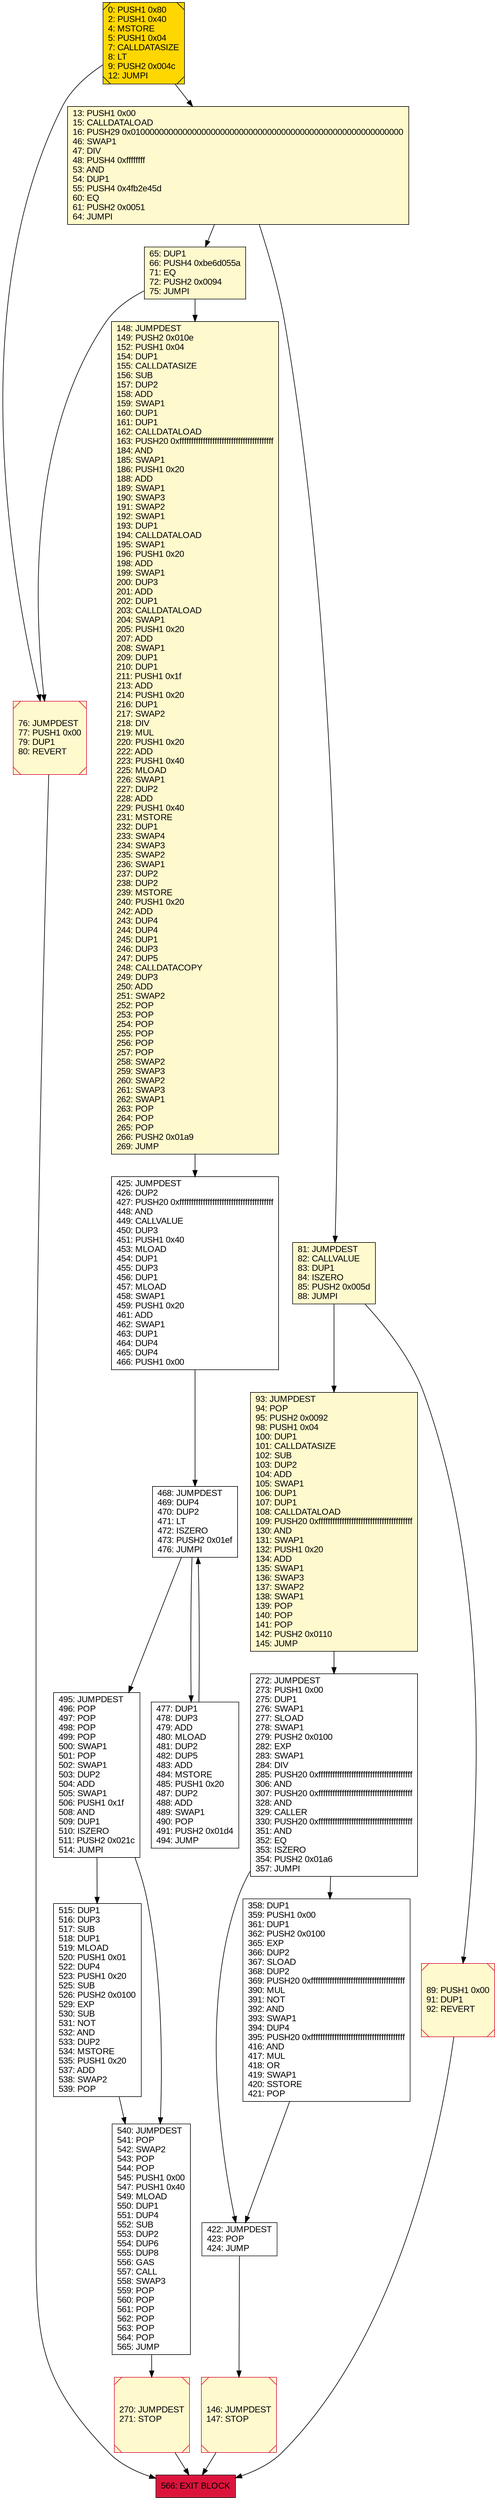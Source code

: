 digraph G {
bgcolor=transparent rankdir=UD;
node [shape=box style=filled color=black fillcolor=white fontname=arial fontcolor=black];
422 [label="422: JUMPDEST\l423: POP\l424: JUMP\l" ];
540 [label="540: JUMPDEST\l541: POP\l542: SWAP2\l543: POP\l544: POP\l545: PUSH1 0x00\l547: PUSH1 0x40\l549: MLOAD\l550: DUP1\l551: DUP4\l552: SUB\l553: DUP2\l554: DUP6\l555: DUP8\l556: GAS\l557: CALL\l558: SWAP3\l559: POP\l560: POP\l561: POP\l562: POP\l563: POP\l564: POP\l565: JUMP\l" ];
146 [label="146: JUMPDEST\l147: STOP\l" fillcolor=lemonchiffon shape=Msquare color=crimson ];
148 [label="148: JUMPDEST\l149: PUSH2 0x010e\l152: PUSH1 0x04\l154: DUP1\l155: CALLDATASIZE\l156: SUB\l157: DUP2\l158: ADD\l159: SWAP1\l160: DUP1\l161: DUP1\l162: CALLDATALOAD\l163: PUSH20 0xffffffffffffffffffffffffffffffffffffffff\l184: AND\l185: SWAP1\l186: PUSH1 0x20\l188: ADD\l189: SWAP1\l190: SWAP3\l191: SWAP2\l192: SWAP1\l193: DUP1\l194: CALLDATALOAD\l195: SWAP1\l196: PUSH1 0x20\l198: ADD\l199: SWAP1\l200: DUP3\l201: ADD\l202: DUP1\l203: CALLDATALOAD\l204: SWAP1\l205: PUSH1 0x20\l207: ADD\l208: SWAP1\l209: DUP1\l210: DUP1\l211: PUSH1 0x1f\l213: ADD\l214: PUSH1 0x20\l216: DUP1\l217: SWAP2\l218: DIV\l219: MUL\l220: PUSH1 0x20\l222: ADD\l223: PUSH1 0x40\l225: MLOAD\l226: SWAP1\l227: DUP2\l228: ADD\l229: PUSH1 0x40\l231: MSTORE\l232: DUP1\l233: SWAP4\l234: SWAP3\l235: SWAP2\l236: SWAP1\l237: DUP2\l238: DUP2\l239: MSTORE\l240: PUSH1 0x20\l242: ADD\l243: DUP4\l244: DUP4\l245: DUP1\l246: DUP3\l247: DUP5\l248: CALLDATACOPY\l249: DUP3\l250: ADD\l251: SWAP2\l252: POP\l253: POP\l254: POP\l255: POP\l256: POP\l257: POP\l258: SWAP2\l259: SWAP3\l260: SWAP2\l261: SWAP3\l262: SWAP1\l263: POP\l264: POP\l265: POP\l266: PUSH2 0x01a9\l269: JUMP\l" fillcolor=lemonchiffon ];
515 [label="515: DUP1\l516: DUP3\l517: SUB\l518: DUP1\l519: MLOAD\l520: PUSH1 0x01\l522: DUP4\l523: PUSH1 0x20\l525: SUB\l526: PUSH2 0x0100\l529: EXP\l530: SUB\l531: NOT\l532: AND\l533: DUP2\l534: MSTORE\l535: PUSH1 0x20\l537: ADD\l538: SWAP2\l539: POP\l" ];
0 [label="0: PUSH1 0x80\l2: PUSH1 0x40\l4: MSTORE\l5: PUSH1 0x04\l7: CALLDATASIZE\l8: LT\l9: PUSH2 0x004c\l12: JUMPI\l" fillcolor=lemonchiffon shape=Msquare fillcolor=gold ];
76 [label="76: JUMPDEST\l77: PUSH1 0x00\l79: DUP1\l80: REVERT\l" fillcolor=lemonchiffon shape=Msquare color=crimson ];
272 [label="272: JUMPDEST\l273: PUSH1 0x00\l275: DUP1\l276: SWAP1\l277: SLOAD\l278: SWAP1\l279: PUSH2 0x0100\l282: EXP\l283: SWAP1\l284: DIV\l285: PUSH20 0xffffffffffffffffffffffffffffffffffffffff\l306: AND\l307: PUSH20 0xffffffffffffffffffffffffffffffffffffffff\l328: AND\l329: CALLER\l330: PUSH20 0xffffffffffffffffffffffffffffffffffffffff\l351: AND\l352: EQ\l353: ISZERO\l354: PUSH2 0x01a6\l357: JUMPI\l" ];
81 [label="81: JUMPDEST\l82: CALLVALUE\l83: DUP1\l84: ISZERO\l85: PUSH2 0x005d\l88: JUMPI\l" fillcolor=lemonchiffon ];
93 [label="93: JUMPDEST\l94: POP\l95: PUSH2 0x0092\l98: PUSH1 0x04\l100: DUP1\l101: CALLDATASIZE\l102: SUB\l103: DUP2\l104: ADD\l105: SWAP1\l106: DUP1\l107: DUP1\l108: CALLDATALOAD\l109: PUSH20 0xffffffffffffffffffffffffffffffffffffffff\l130: AND\l131: SWAP1\l132: PUSH1 0x20\l134: ADD\l135: SWAP1\l136: SWAP3\l137: SWAP2\l138: SWAP1\l139: POP\l140: POP\l141: POP\l142: PUSH2 0x0110\l145: JUMP\l" fillcolor=lemonchiffon ];
13 [label="13: PUSH1 0x00\l15: CALLDATALOAD\l16: PUSH29 0x0100000000000000000000000000000000000000000000000000000000\l46: SWAP1\l47: DIV\l48: PUSH4 0xffffffff\l53: AND\l54: DUP1\l55: PUSH4 0x4fb2e45d\l60: EQ\l61: PUSH2 0x0051\l64: JUMPI\l" fillcolor=lemonchiffon ];
566 [label="566: EXIT BLOCK\l" fillcolor=crimson ];
89 [label="89: PUSH1 0x00\l91: DUP1\l92: REVERT\l" fillcolor=lemonchiffon shape=Msquare color=crimson ];
495 [label="495: JUMPDEST\l496: POP\l497: POP\l498: POP\l499: POP\l500: SWAP1\l501: POP\l502: SWAP1\l503: DUP2\l504: ADD\l505: SWAP1\l506: PUSH1 0x1f\l508: AND\l509: DUP1\l510: ISZERO\l511: PUSH2 0x021c\l514: JUMPI\l" ];
270 [label="270: JUMPDEST\l271: STOP\l" fillcolor=lemonchiffon shape=Msquare color=crimson ];
477 [label="477: DUP1\l478: DUP3\l479: ADD\l480: MLOAD\l481: DUP2\l482: DUP5\l483: ADD\l484: MSTORE\l485: PUSH1 0x20\l487: DUP2\l488: ADD\l489: SWAP1\l490: POP\l491: PUSH2 0x01d4\l494: JUMP\l" ];
358 [label="358: DUP1\l359: PUSH1 0x00\l361: DUP1\l362: PUSH2 0x0100\l365: EXP\l366: DUP2\l367: SLOAD\l368: DUP2\l369: PUSH20 0xffffffffffffffffffffffffffffffffffffffff\l390: MUL\l391: NOT\l392: AND\l393: SWAP1\l394: DUP4\l395: PUSH20 0xffffffffffffffffffffffffffffffffffffffff\l416: AND\l417: MUL\l418: OR\l419: SWAP1\l420: SSTORE\l421: POP\l" ];
425 [label="425: JUMPDEST\l426: DUP2\l427: PUSH20 0xffffffffffffffffffffffffffffffffffffffff\l448: AND\l449: CALLVALUE\l450: DUP3\l451: PUSH1 0x40\l453: MLOAD\l454: DUP1\l455: DUP3\l456: DUP1\l457: MLOAD\l458: SWAP1\l459: PUSH1 0x20\l461: ADD\l462: SWAP1\l463: DUP1\l464: DUP4\l465: DUP4\l466: PUSH1 0x00\l" ];
65 [label="65: DUP1\l66: PUSH4 0xbe6d055a\l71: EQ\l72: PUSH2 0x0094\l75: JUMPI\l" fillcolor=lemonchiffon ];
468 [label="468: JUMPDEST\l469: DUP4\l470: DUP2\l471: LT\l472: ISZERO\l473: PUSH2 0x01ef\l476: JUMPI\l" ];
422 -> 146;
13 -> 65;
272 -> 422;
515 -> 540;
89 -> 566;
495 -> 515;
148 -> 425;
495 -> 540;
540 -> 270;
0 -> 13;
0 -> 76;
425 -> 468;
468 -> 477;
477 -> 468;
468 -> 495;
270 -> 566;
146 -> 566;
272 -> 358;
81 -> 89;
65 -> 76;
93 -> 272;
65 -> 148;
81 -> 93;
358 -> 422;
13 -> 81;
76 -> 566;
}
